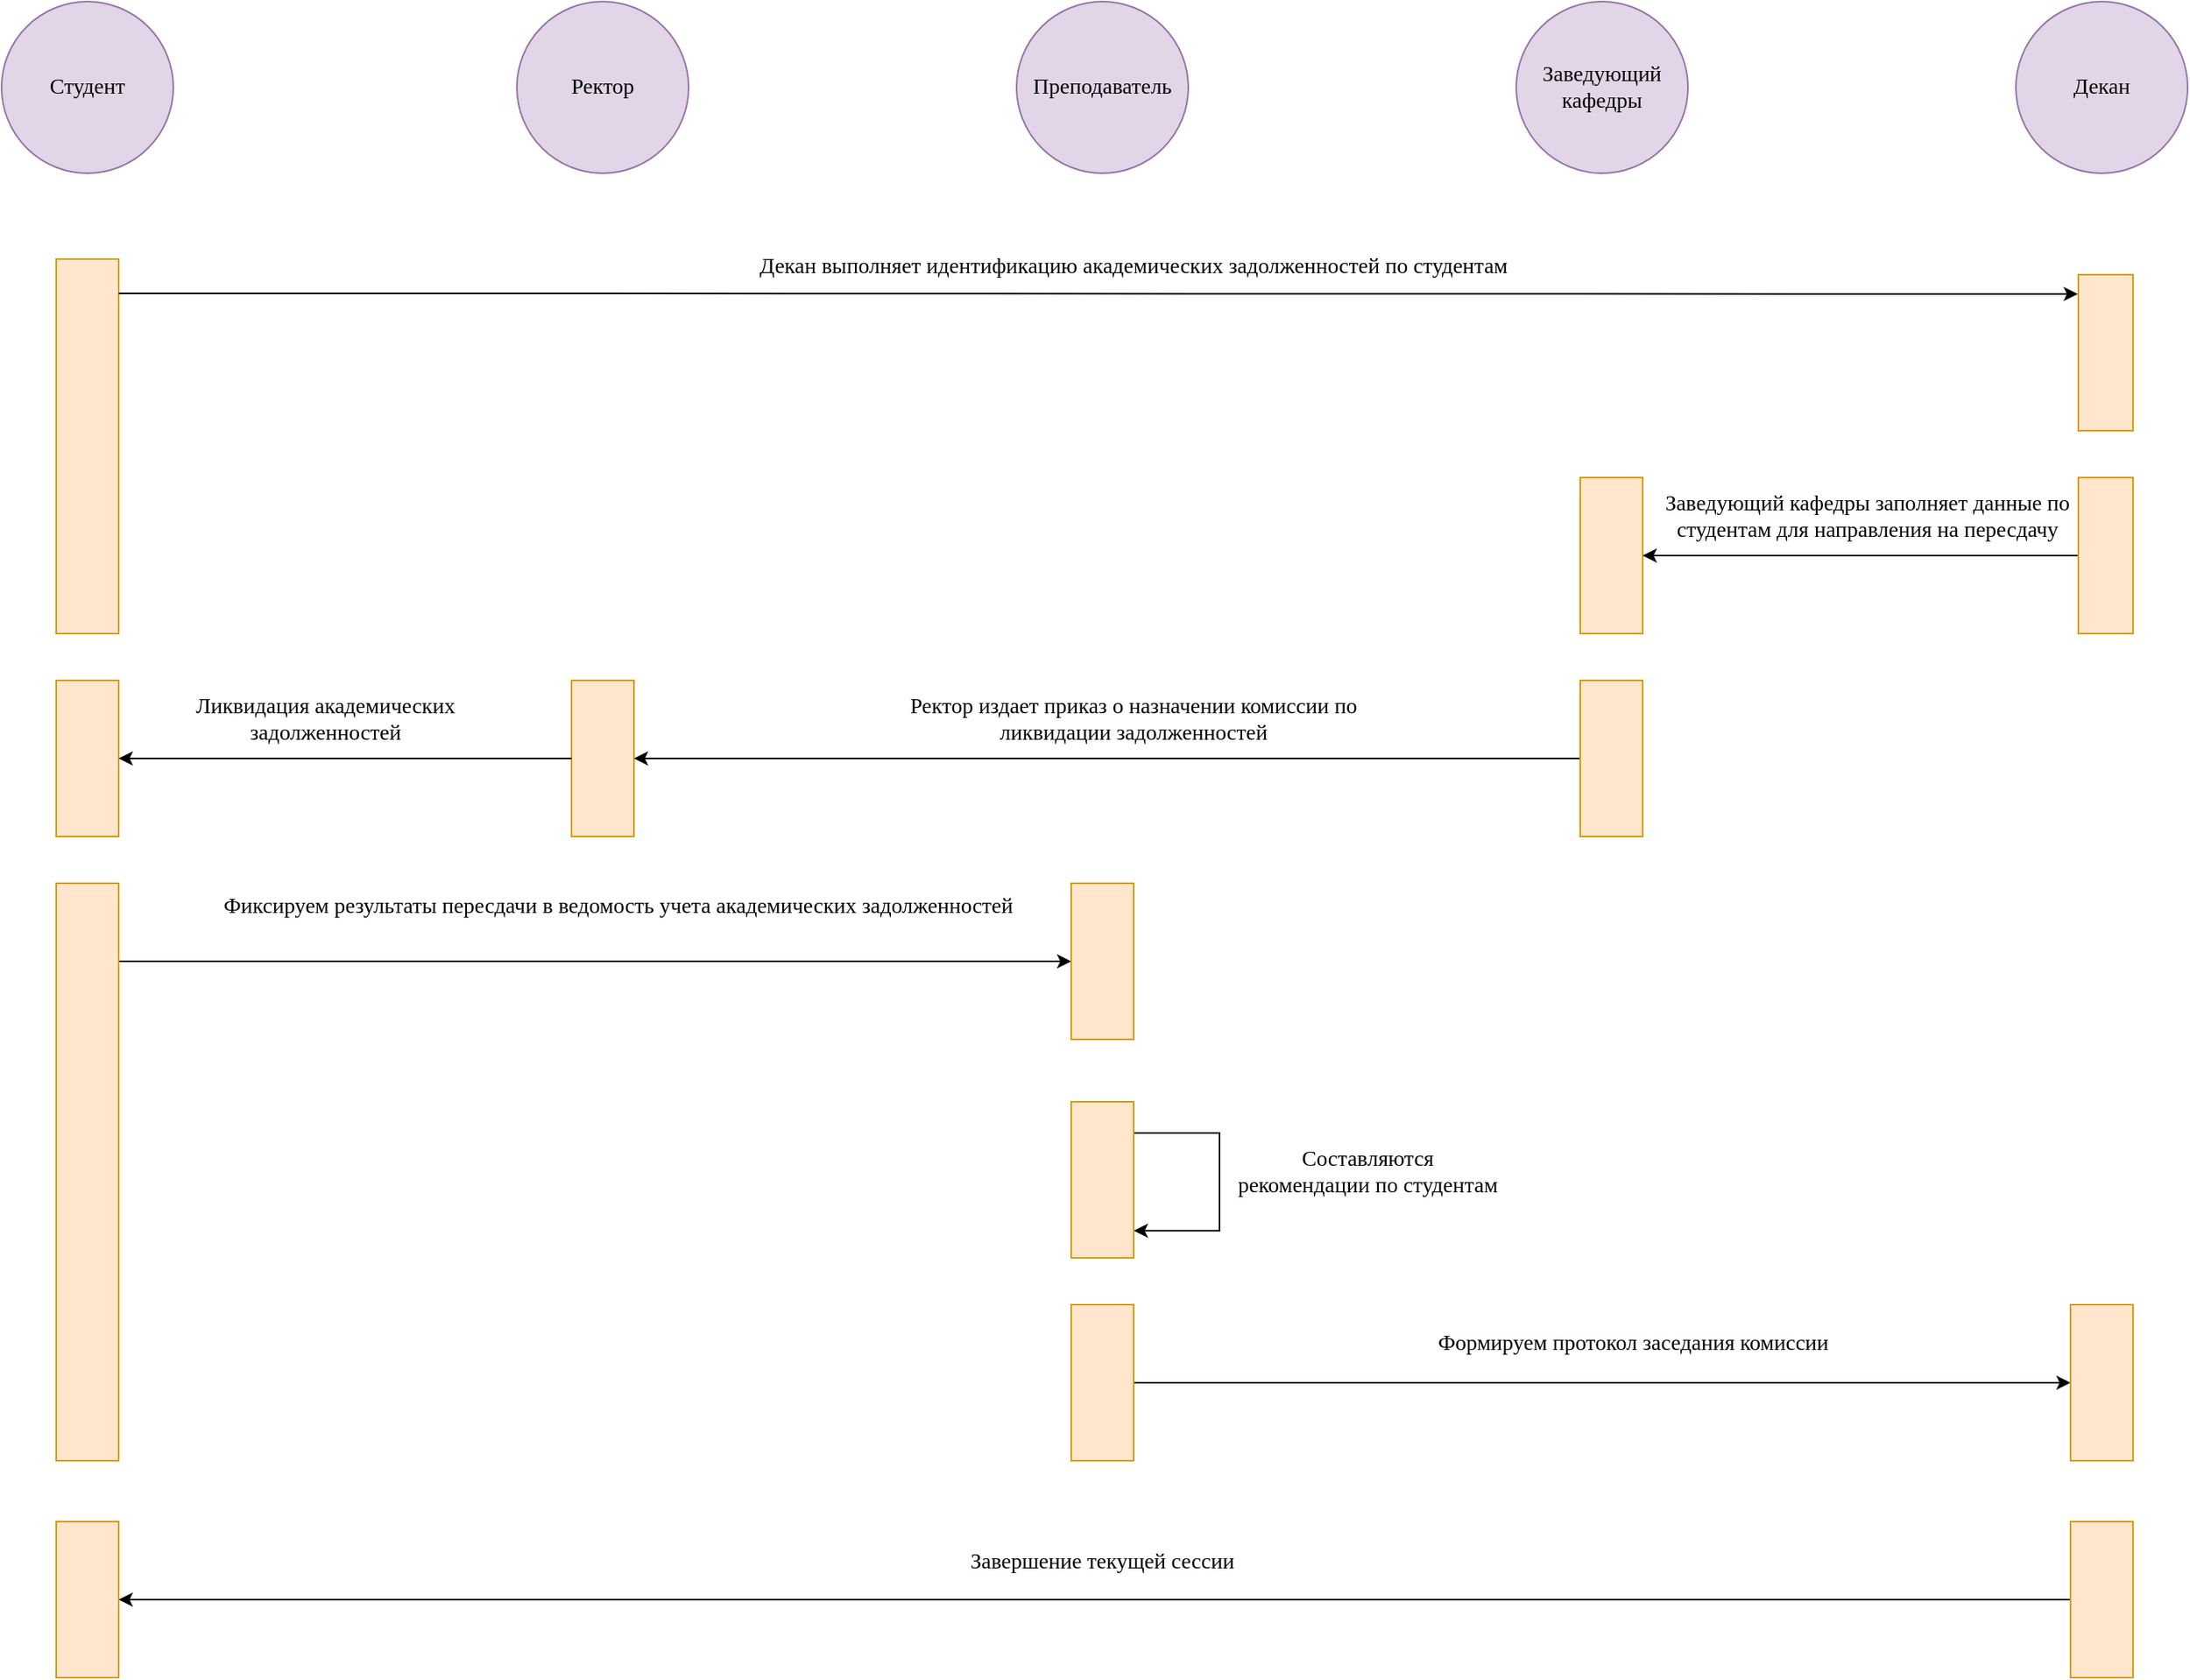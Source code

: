 <mxfile version="27.0.9">
  <diagram name="Страница — 1" id="kR2mY9mSMy4VQi8BZz8V">
    <mxGraphModel dx="1933" dy="1083" grid="1" gridSize="10" guides="1" tooltips="1" connect="1" arrows="1" fold="1" page="1" pageScale="1" pageWidth="827" pageHeight="1169" math="0" shadow="0">
      <root>
        <mxCell id="0" />
        <mxCell id="1" parent="0" />
        <mxCell id="HbWgX3vfPOHSz5a9uJlV-3" value="&lt;span&gt;Преподаватель&lt;/span&gt;" style="ellipse;whiteSpace=wrap;html=1;aspect=fixed;fontFamily=Times New Roman;fontSize=14;fillColor=#e1d5e7;strokeColor=#9673a6;" vertex="1" parent="1">
          <mxGeometry x="840" y="195" width="110" height="110" as="geometry" />
        </mxCell>
        <mxCell id="HbWgX3vfPOHSz5a9uJlV-4" value="&lt;span&gt;Заведующий кафедры&lt;/span&gt;" style="ellipse;whiteSpace=wrap;html=1;aspect=fixed;fontFamily=Times New Roman;fontSize=14;fillColor=#e1d5e7;strokeColor=#9673a6;" vertex="1" parent="1">
          <mxGeometry x="1160" y="195" width="110" height="110" as="geometry" />
        </mxCell>
        <mxCell id="HbWgX3vfPOHSz5a9uJlV-5" value="&lt;span&gt;Ректор&lt;/span&gt;" style="ellipse;whiteSpace=wrap;html=1;aspect=fixed;fontFamily=Times New Roman;fontSize=14;fillColor=#e1d5e7;strokeColor=#9673a6;" vertex="1" parent="1">
          <mxGeometry x="520" y="195" width="110" height="110" as="geometry" />
        </mxCell>
        <mxCell id="HbWgX3vfPOHSz5a9uJlV-6" value="&lt;span&gt;Студент&lt;/span&gt;" style="ellipse;whiteSpace=wrap;html=1;aspect=fixed;fontFamily=Times New Roman;fontSize=14;fillColor=#e1d5e7;strokeColor=#9673a6;" vertex="1" parent="1">
          <mxGeometry x="190" y="195" width="110" height="110" as="geometry" />
        </mxCell>
        <mxCell id="HbWgX3vfPOHSz5a9uJlV-7" value="&lt;span&gt;Декан&lt;/span&gt;" style="ellipse;whiteSpace=wrap;html=1;aspect=fixed;fontFamily=Times New Roman;fontSize=14;fillColor=#e1d5e7;strokeColor=#9673a6;" vertex="1" parent="1">
          <mxGeometry x="1480" y="195" width="110" height="110" as="geometry" />
        </mxCell>
        <mxCell id="HbWgX3vfPOHSz5a9uJlV-9" value="" style="rounded=0;whiteSpace=wrap;html=1;fontFamily=Times New Roman;fontSize=14;fillColor=#ffe6cc;strokeColor=#d79b00;" vertex="1" parent="1">
          <mxGeometry x="225" y="360" width="40" height="240" as="geometry" />
        </mxCell>
        <mxCell id="HbWgX3vfPOHSz5a9uJlV-10" value="" style="rounded=0;whiteSpace=wrap;html=1;fontFamily=Times New Roman;fontSize=14;fillColor=#ffe6cc;strokeColor=#d79b00;" vertex="1" parent="1">
          <mxGeometry x="1520" y="370" width="35" height="100" as="geometry" />
        </mxCell>
        <mxCell id="HbWgX3vfPOHSz5a9uJlV-11" style="edgeStyle=orthogonalEdgeStyle;rounded=0;orthogonalLoop=1;jettySize=auto;html=1;entryX=-0.01;entryY=0.124;entryDx=0;entryDy=0;entryPerimeter=0;fontFamily=Times New Roman;fontSize=14;" edge="1" parent="1" source="HbWgX3vfPOHSz5a9uJlV-9" target="HbWgX3vfPOHSz5a9uJlV-10">
          <mxGeometry relative="1" as="geometry">
            <Array as="points">
              <mxPoint x="420" y="382" />
              <mxPoint x="420" y="382" />
            </Array>
          </mxGeometry>
        </mxCell>
        <mxCell id="HbWgX3vfPOHSz5a9uJlV-12" value="Декан выполняет идентификацию академических задолженностей по студентам" style="text;html=1;align=center;verticalAlign=middle;whiteSpace=wrap;rounded=0;fontFamily=Times New Roman;fontSize=14;" vertex="1" parent="1">
          <mxGeometry x="660" y="350" width="510" height="30" as="geometry" />
        </mxCell>
        <mxCell id="HbWgX3vfPOHSz5a9uJlV-14" value="" style="rounded=0;whiteSpace=wrap;html=1;fontFamily=Times New Roman;fontSize=14;fillColor=#ffe6cc;strokeColor=#d79b00;" vertex="1" parent="1">
          <mxGeometry x="1201" y="500" width="40" height="100" as="geometry" />
        </mxCell>
        <mxCell id="HbWgX3vfPOHSz5a9uJlV-16" value="Заведующий кафедры заполняет данные по студентам для направления на пересдачу" style="text;html=1;align=center;verticalAlign=middle;whiteSpace=wrap;rounded=0;fontFamily=Times New Roman;fontSize=14;" vertex="1" parent="1">
          <mxGeometry x="1230" y="510" width="310" height="30" as="geometry" />
        </mxCell>
        <mxCell id="HbWgX3vfPOHSz5a9uJlV-18" style="edgeStyle=orthogonalEdgeStyle;rounded=0;orthogonalLoop=1;jettySize=auto;html=1;entryX=1;entryY=0.5;entryDx=0;entryDy=0;" edge="1" parent="1" source="HbWgX3vfPOHSz5a9uJlV-17" target="HbWgX3vfPOHSz5a9uJlV-14">
          <mxGeometry relative="1" as="geometry" />
        </mxCell>
        <mxCell id="HbWgX3vfPOHSz5a9uJlV-17" value="" style="rounded=0;whiteSpace=wrap;html=1;fontFamily=Times New Roman;fontSize=14;fillColor=#ffe6cc;strokeColor=#d79b00;" vertex="1" parent="1">
          <mxGeometry x="1520" y="500" width="35" height="100" as="geometry" />
        </mxCell>
        <mxCell id="HbWgX3vfPOHSz5a9uJlV-19" value="" style="rounded=0;whiteSpace=wrap;html=1;fontFamily=Times New Roman;fontSize=14;fillColor=#ffe6cc;strokeColor=#d79b00;" vertex="1" parent="1">
          <mxGeometry x="555" y="630" width="40" height="100" as="geometry" />
        </mxCell>
        <mxCell id="HbWgX3vfPOHSz5a9uJlV-21" style="edgeStyle=orthogonalEdgeStyle;rounded=0;orthogonalLoop=1;jettySize=auto;html=1;entryX=1;entryY=0.5;entryDx=0;entryDy=0;" edge="1" parent="1" source="HbWgX3vfPOHSz5a9uJlV-20" target="HbWgX3vfPOHSz5a9uJlV-19">
          <mxGeometry relative="1" as="geometry" />
        </mxCell>
        <mxCell id="HbWgX3vfPOHSz5a9uJlV-20" value="" style="rounded=0;whiteSpace=wrap;html=1;fontFamily=Times New Roman;fontSize=14;fillColor=#ffe6cc;strokeColor=#d79b00;" vertex="1" parent="1">
          <mxGeometry x="1201" y="630" width="40" height="100" as="geometry" />
        </mxCell>
        <mxCell id="HbWgX3vfPOHSz5a9uJlV-22" value="Ректор издает приказ о назначении комиссии по ликвидации задолженностей" style="text;html=1;align=center;verticalAlign=middle;whiteSpace=wrap;rounded=0;fontFamily=Times New Roman;fontSize=14;" vertex="1" parent="1">
          <mxGeometry x="760" y="640" width="310" height="30" as="geometry" />
        </mxCell>
        <mxCell id="HbWgX3vfPOHSz5a9uJlV-25" value="" style="rounded=0;whiteSpace=wrap;html=1;fontFamily=Times New Roman;fontSize=14;fillColor=#ffe6cc;strokeColor=#d79b00;" vertex="1" parent="1">
          <mxGeometry x="225" y="630" width="40" height="100" as="geometry" />
        </mxCell>
        <mxCell id="HbWgX3vfPOHSz5a9uJlV-26" style="edgeStyle=orthogonalEdgeStyle;rounded=0;orthogonalLoop=1;jettySize=auto;html=1;" edge="1" parent="1" source="HbWgX3vfPOHSz5a9uJlV-19" target="HbWgX3vfPOHSz5a9uJlV-25">
          <mxGeometry relative="1" as="geometry" />
        </mxCell>
        <mxCell id="HbWgX3vfPOHSz5a9uJlV-27" value="Ликвидация академических задолженностей" style="text;html=1;align=center;verticalAlign=middle;whiteSpace=wrap;rounded=0;fontFamily=Times New Roman;fontSize=14;" vertex="1" parent="1">
          <mxGeometry x="275" y="640" width="245" height="30" as="geometry" />
        </mxCell>
        <mxCell id="HbWgX3vfPOHSz5a9uJlV-40" style="edgeStyle=orthogonalEdgeStyle;rounded=0;orthogonalLoop=1;jettySize=auto;html=1;entryX=0;entryY=0.5;entryDx=0;entryDy=0;" edge="1" parent="1" source="HbWgX3vfPOHSz5a9uJlV-28" target="HbWgX3vfPOHSz5a9uJlV-39">
          <mxGeometry relative="1" as="geometry">
            <Array as="points">
              <mxPoint x="430" y="810" />
              <mxPoint x="430" y="810" />
            </Array>
          </mxGeometry>
        </mxCell>
        <mxCell id="HbWgX3vfPOHSz5a9uJlV-28" value="" style="rounded=0;whiteSpace=wrap;html=1;fontFamily=Times New Roman;fontSize=14;fillColor=#ffe6cc;strokeColor=#d79b00;" vertex="1" parent="1">
          <mxGeometry x="225" y="760" width="40" height="370" as="geometry" />
        </mxCell>
        <mxCell id="HbWgX3vfPOHSz5a9uJlV-31" value="Фиксируем результаты пересдачи в ведомость учета академических задолженностей" style="text;html=1;align=center;verticalAlign=middle;whiteSpace=wrap;rounded=0;fontFamily=Times New Roman;fontSize=14;" vertex="1" parent="1">
          <mxGeometry x="320" y="760" width="530" height="30" as="geometry" />
        </mxCell>
        <mxCell id="HbWgX3vfPOHSz5a9uJlV-39" value="" style="rounded=0;whiteSpace=wrap;html=1;fontFamily=Times New Roman;fontSize=14;fillColor=#ffe6cc;strokeColor=#d79b00;" vertex="1" parent="1">
          <mxGeometry x="875" y="760" width="40" height="100" as="geometry" />
        </mxCell>
        <mxCell id="HbWgX3vfPOHSz5a9uJlV-55" style="edgeStyle=orthogonalEdgeStyle;rounded=0;orthogonalLoop=1;jettySize=auto;html=1;entryX=1.003;entryY=0.826;entryDx=0;entryDy=0;entryPerimeter=0;" edge="1" parent="1" source="HbWgX3vfPOHSz5a9uJlV-41" target="HbWgX3vfPOHSz5a9uJlV-41">
          <mxGeometry relative="1" as="geometry">
            <mxPoint x="950" y="950" as="targetPoint" />
            <Array as="points">
              <mxPoint x="970" y="920" />
              <mxPoint x="970" y="983" />
            </Array>
          </mxGeometry>
        </mxCell>
        <mxCell id="HbWgX3vfPOHSz5a9uJlV-41" value="" style="rounded=0;whiteSpace=wrap;html=1;fontFamily=Times New Roman;fontSize=14;fillColor=#ffe6cc;strokeColor=#d79b00;" vertex="1" parent="1">
          <mxGeometry x="875" y="900" width="40" height="100" as="geometry" />
        </mxCell>
        <mxCell id="HbWgX3vfPOHSz5a9uJlV-43" value="Составляются рекомендации по студентам" style="text;html=1;align=center;verticalAlign=middle;whiteSpace=wrap;rounded=0;fontFamily=Times New Roman;fontSize=14;" vertex="1" parent="1">
          <mxGeometry x="980" y="930" width="170" height="30" as="geometry" />
        </mxCell>
        <mxCell id="HbWgX3vfPOHSz5a9uJlV-47" style="edgeStyle=orthogonalEdgeStyle;rounded=0;orthogonalLoop=1;jettySize=auto;html=1;entryX=0;entryY=0.5;entryDx=0;entryDy=0;" edge="1" parent="1" source="HbWgX3vfPOHSz5a9uJlV-44" target="HbWgX3vfPOHSz5a9uJlV-45">
          <mxGeometry relative="1" as="geometry" />
        </mxCell>
        <mxCell id="HbWgX3vfPOHSz5a9uJlV-44" value="" style="rounded=0;whiteSpace=wrap;html=1;fontFamily=Times New Roman;fontSize=14;fillColor=#ffe6cc;strokeColor=#d79b00;" vertex="1" parent="1">
          <mxGeometry x="875" y="1030" width="40" height="100" as="geometry" />
        </mxCell>
        <mxCell id="HbWgX3vfPOHSz5a9uJlV-45" value="" style="rounded=0;whiteSpace=wrap;html=1;fontFamily=Times New Roman;fontSize=14;fillColor=#ffe6cc;strokeColor=#d79b00;" vertex="1" parent="1">
          <mxGeometry x="1515" y="1030" width="40" height="100" as="geometry" />
        </mxCell>
        <mxCell id="HbWgX3vfPOHSz5a9uJlV-48" value="Формируем протокол заседания комиссии" style="text;html=1;align=center;verticalAlign=middle;whiteSpace=wrap;rounded=0;fontFamily=Times New Roman;fontSize=14;" vertex="1" parent="1">
          <mxGeometry x="1090" y="1040" width="290" height="30" as="geometry" />
        </mxCell>
        <mxCell id="HbWgX3vfPOHSz5a9uJlV-51" style="edgeStyle=orthogonalEdgeStyle;rounded=0;orthogonalLoop=1;jettySize=auto;html=1;entryX=1;entryY=0.5;entryDx=0;entryDy=0;" edge="1" parent="1" source="HbWgX3vfPOHSz5a9uJlV-49" target="HbWgX3vfPOHSz5a9uJlV-50">
          <mxGeometry relative="1" as="geometry" />
        </mxCell>
        <mxCell id="HbWgX3vfPOHSz5a9uJlV-49" value="" style="rounded=0;whiteSpace=wrap;html=1;fontFamily=Times New Roman;fontSize=14;fillColor=#ffe6cc;strokeColor=#d79b00;" vertex="1" parent="1">
          <mxGeometry x="1515" y="1169" width="40" height="100" as="geometry" />
        </mxCell>
        <mxCell id="HbWgX3vfPOHSz5a9uJlV-50" value="" style="rounded=0;whiteSpace=wrap;html=1;fontFamily=Times New Roman;fontSize=14;fillColor=#ffe6cc;strokeColor=#d79b00;" vertex="1" parent="1">
          <mxGeometry x="225" y="1169" width="40" height="100" as="geometry" />
        </mxCell>
        <mxCell id="HbWgX3vfPOHSz5a9uJlV-52" value="Завершение текущей сессии" style="text;html=1;align=center;verticalAlign=middle;whiteSpace=wrap;rounded=0;fontFamily=Times New Roman;fontSize=14;" vertex="1" parent="1">
          <mxGeometry x="750" y="1180" width="290" height="30" as="geometry" />
        </mxCell>
      </root>
    </mxGraphModel>
  </diagram>
</mxfile>
